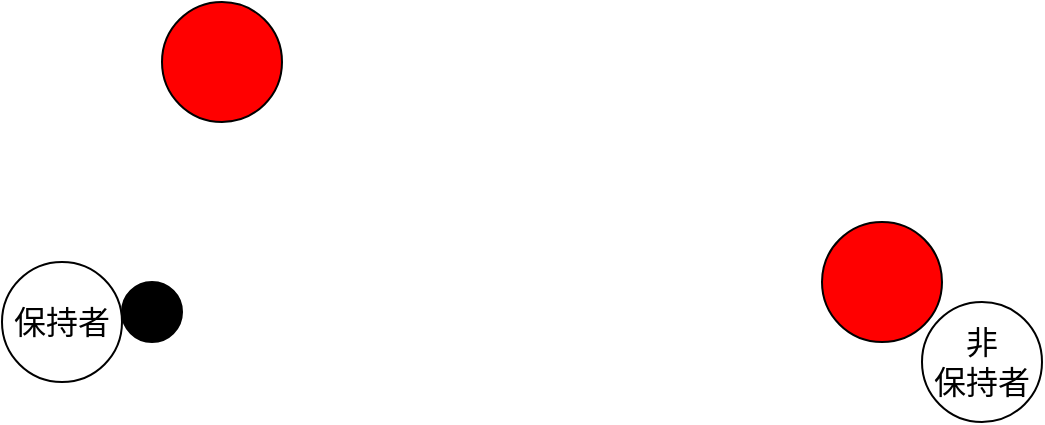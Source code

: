 <mxfile version="20.5.1" type="github">
  <diagram id="RNrVNuhjxLBRC23HDkbe" name="ページ1">
    <mxGraphModel dx="1422" dy="729" grid="1" gridSize="10" guides="1" tooltips="1" connect="1" arrows="1" fold="1" page="1" pageScale="1" pageWidth="827" pageHeight="1169" math="0" shadow="0">
      <root>
        <mxCell id="0" />
        <mxCell id="1" parent="0" />
        <mxCell id="s_BG81dDCD-SERmxrYUa-1" value="&lt;font style=&quot;font-size: 16px;&quot;&gt;保持者&lt;/font&gt;" style="ellipse;whiteSpace=wrap;html=1;aspect=fixed;" vertex="1" parent="1">
          <mxGeometry x="150" y="350" width="60" height="60" as="geometry" />
        </mxCell>
        <mxCell id="s_BG81dDCD-SERmxrYUa-2" value="&lt;font style=&quot;font-size: 16px;&quot;&gt;非&lt;br&gt;保持者&lt;/font&gt;" style="ellipse;whiteSpace=wrap;html=1;aspect=fixed;" vertex="1" parent="1">
          <mxGeometry x="610" y="370" width="60" height="60" as="geometry" />
        </mxCell>
        <mxCell id="s_BG81dDCD-SERmxrYUa-15" value="" style="ellipse;whiteSpace=wrap;html=1;aspect=fixed;fillColor=#F00;" vertex="1" parent="1">
          <mxGeometry x="560" y="330" width="60" height="60" as="geometry" />
        </mxCell>
        <mxCell id="s_BG81dDCD-SERmxrYUa-17" value="" style="ellipse;whiteSpace=wrap;html=1;aspect=fixed;fillColor=#F00;" vertex="1" parent="1">
          <mxGeometry x="230" y="220" width="60" height="60" as="geometry" />
        </mxCell>
        <mxCell id="s_BG81dDCD-SERmxrYUa-18" value="" style="ellipse;whiteSpace=wrap;html=1;aspect=fixed;fontSize=16;fillColor=#000;" vertex="1" parent="1">
          <mxGeometry x="210" y="360" width="30" height="30" as="geometry" />
        </mxCell>
      </root>
    </mxGraphModel>
  </diagram>
</mxfile>
